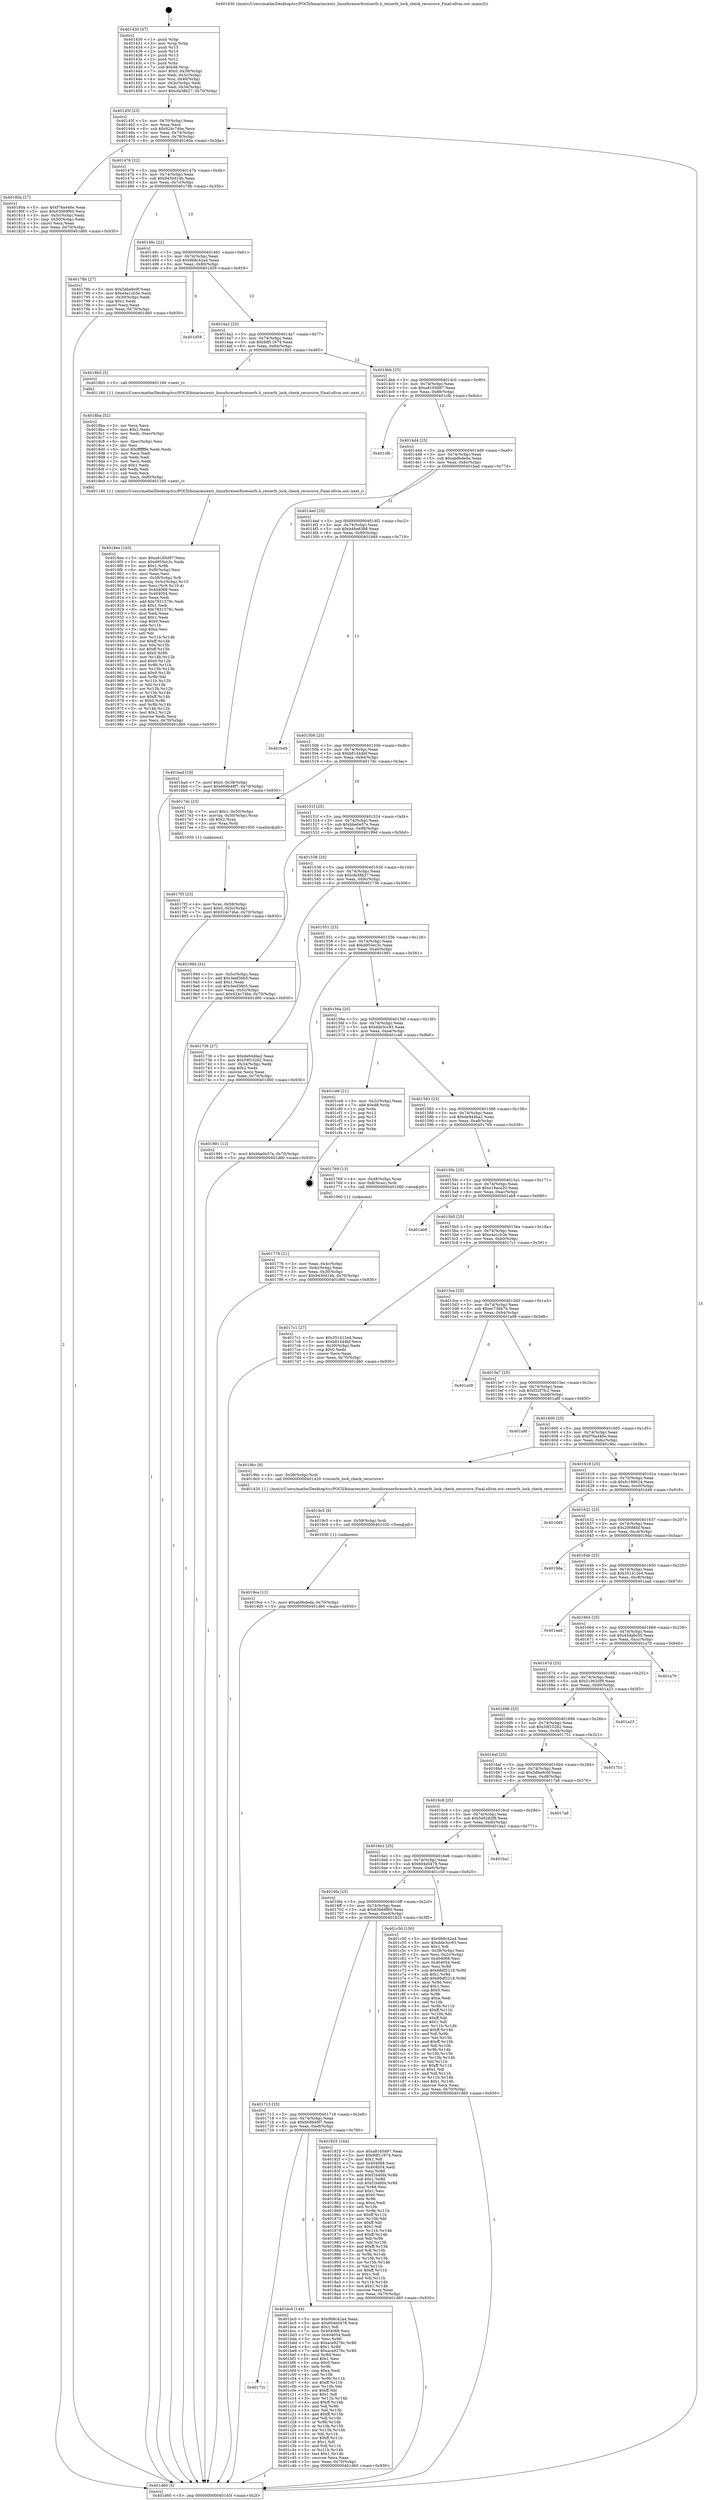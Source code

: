 digraph "0x401430" {
  label = "0x401430 (/mnt/c/Users/mathe/Desktop/tcc/POCII/binaries/extr_linuxfsreiserfsreiserfs.h_reiserfs_lock_check_recursive_Final-ollvm.out::main(0))"
  labelloc = "t"
  node[shape=record]

  Entry [label="",width=0.3,height=0.3,shape=circle,fillcolor=black,style=filled]
  "0x40145f" [label="{
     0x40145f [23]\l
     | [instrs]\l
     &nbsp;&nbsp;0x40145f \<+3\>: mov -0x70(%rbp),%eax\l
     &nbsp;&nbsp;0x401462 \<+2\>: mov %eax,%ecx\l
     &nbsp;&nbsp;0x401464 \<+6\>: sub $0x924c74be,%ecx\l
     &nbsp;&nbsp;0x40146a \<+3\>: mov %eax,-0x74(%rbp)\l
     &nbsp;&nbsp;0x40146d \<+3\>: mov %ecx,-0x78(%rbp)\l
     &nbsp;&nbsp;0x401470 \<+6\>: je 000000000040180a \<main+0x3da\>\l
  }"]
  "0x40180a" [label="{
     0x40180a [27]\l
     | [instrs]\l
     &nbsp;&nbsp;0x40180a \<+5\>: mov $0xf76a446e,%eax\l
     &nbsp;&nbsp;0x40180f \<+5\>: mov $0x63b69f60,%ecx\l
     &nbsp;&nbsp;0x401814 \<+3\>: mov -0x5c(%rbp),%edx\l
     &nbsp;&nbsp;0x401817 \<+3\>: cmp -0x50(%rbp),%edx\l
     &nbsp;&nbsp;0x40181a \<+3\>: cmovl %ecx,%eax\l
     &nbsp;&nbsp;0x40181d \<+3\>: mov %eax,-0x70(%rbp)\l
     &nbsp;&nbsp;0x401820 \<+5\>: jmp 0000000000401d60 \<main+0x930\>\l
  }"]
  "0x401476" [label="{
     0x401476 [22]\l
     | [instrs]\l
     &nbsp;&nbsp;0x401476 \<+5\>: jmp 000000000040147b \<main+0x4b\>\l
     &nbsp;&nbsp;0x40147b \<+3\>: mov -0x74(%rbp),%eax\l
     &nbsp;&nbsp;0x40147e \<+5\>: sub $0x9430d14b,%eax\l
     &nbsp;&nbsp;0x401483 \<+3\>: mov %eax,-0x7c(%rbp)\l
     &nbsp;&nbsp;0x401486 \<+6\>: je 000000000040178b \<main+0x35b\>\l
  }"]
  Exit [label="",width=0.3,height=0.3,shape=circle,fillcolor=black,style=filled,peripheries=2]
  "0x40178b" [label="{
     0x40178b [27]\l
     | [instrs]\l
     &nbsp;&nbsp;0x40178b \<+5\>: mov $0x5dbe9c0f,%eax\l
     &nbsp;&nbsp;0x401790 \<+5\>: mov $0xe4a1cb3e,%ecx\l
     &nbsp;&nbsp;0x401795 \<+3\>: mov -0x30(%rbp),%edx\l
     &nbsp;&nbsp;0x401798 \<+3\>: cmp $0x1,%edx\l
     &nbsp;&nbsp;0x40179b \<+3\>: cmovl %ecx,%eax\l
     &nbsp;&nbsp;0x40179e \<+3\>: mov %eax,-0x70(%rbp)\l
     &nbsp;&nbsp;0x4017a1 \<+5\>: jmp 0000000000401d60 \<main+0x930\>\l
  }"]
  "0x40148c" [label="{
     0x40148c [22]\l
     | [instrs]\l
     &nbsp;&nbsp;0x40148c \<+5\>: jmp 0000000000401491 \<main+0x61\>\l
     &nbsp;&nbsp;0x401491 \<+3\>: mov -0x74(%rbp),%eax\l
     &nbsp;&nbsp;0x401494 \<+5\>: sub $0x9b8c42a4,%eax\l
     &nbsp;&nbsp;0x401499 \<+3\>: mov %eax,-0x80(%rbp)\l
     &nbsp;&nbsp;0x40149c \<+6\>: je 0000000000401d59 \<main+0x929\>\l
  }"]
  "0x40172c" [label="{
     0x40172c\l
  }", style=dashed]
  "0x401d59" [label="{
     0x401d59\l
  }", style=dashed]
  "0x4014a2" [label="{
     0x4014a2 [25]\l
     | [instrs]\l
     &nbsp;&nbsp;0x4014a2 \<+5\>: jmp 00000000004014a7 \<main+0x77\>\l
     &nbsp;&nbsp;0x4014a7 \<+3\>: mov -0x74(%rbp),%eax\l
     &nbsp;&nbsp;0x4014aa \<+5\>: sub $0x9df11674,%eax\l
     &nbsp;&nbsp;0x4014af \<+6\>: mov %eax,-0x84(%rbp)\l
     &nbsp;&nbsp;0x4014b5 \<+6\>: je 00000000004018b5 \<main+0x485\>\l
  }"]
  "0x401bc0" [label="{
     0x401bc0 [144]\l
     | [instrs]\l
     &nbsp;&nbsp;0x401bc0 \<+5\>: mov $0x9b8c42a4,%eax\l
     &nbsp;&nbsp;0x401bc5 \<+5\>: mov $0x604e0478,%ecx\l
     &nbsp;&nbsp;0x401bca \<+2\>: mov $0x1,%dl\l
     &nbsp;&nbsp;0x401bcc \<+7\>: mov 0x404068,%esi\l
     &nbsp;&nbsp;0x401bd3 \<+7\>: mov 0x404054,%edi\l
     &nbsp;&nbsp;0x401bda \<+3\>: mov %esi,%r8d\l
     &nbsp;&nbsp;0x401bdd \<+7\>: sub $0xace9276c,%r8d\l
     &nbsp;&nbsp;0x401be4 \<+4\>: sub $0x1,%r8d\l
     &nbsp;&nbsp;0x401be8 \<+7\>: add $0xace9276c,%r8d\l
     &nbsp;&nbsp;0x401bef \<+4\>: imul %r8d,%esi\l
     &nbsp;&nbsp;0x401bf3 \<+3\>: and $0x1,%esi\l
     &nbsp;&nbsp;0x401bf6 \<+3\>: cmp $0x0,%esi\l
     &nbsp;&nbsp;0x401bf9 \<+4\>: sete %r9b\l
     &nbsp;&nbsp;0x401bfd \<+3\>: cmp $0xa,%edi\l
     &nbsp;&nbsp;0x401c00 \<+4\>: setl %r10b\l
     &nbsp;&nbsp;0x401c04 \<+3\>: mov %r9b,%r11b\l
     &nbsp;&nbsp;0x401c07 \<+4\>: xor $0xff,%r11b\l
     &nbsp;&nbsp;0x401c0b \<+3\>: mov %r10b,%bl\l
     &nbsp;&nbsp;0x401c0e \<+3\>: xor $0xff,%bl\l
     &nbsp;&nbsp;0x401c11 \<+3\>: xor $0x1,%dl\l
     &nbsp;&nbsp;0x401c14 \<+3\>: mov %r11b,%r14b\l
     &nbsp;&nbsp;0x401c17 \<+4\>: and $0xff,%r14b\l
     &nbsp;&nbsp;0x401c1b \<+3\>: and %dl,%r9b\l
     &nbsp;&nbsp;0x401c1e \<+3\>: mov %bl,%r15b\l
     &nbsp;&nbsp;0x401c21 \<+4\>: and $0xff,%r15b\l
     &nbsp;&nbsp;0x401c25 \<+3\>: and %dl,%r10b\l
     &nbsp;&nbsp;0x401c28 \<+3\>: or %r9b,%r14b\l
     &nbsp;&nbsp;0x401c2b \<+3\>: or %r10b,%r15b\l
     &nbsp;&nbsp;0x401c2e \<+3\>: xor %r15b,%r14b\l
     &nbsp;&nbsp;0x401c31 \<+3\>: or %bl,%r11b\l
     &nbsp;&nbsp;0x401c34 \<+4\>: xor $0xff,%r11b\l
     &nbsp;&nbsp;0x401c38 \<+3\>: or $0x1,%dl\l
     &nbsp;&nbsp;0x401c3b \<+3\>: and %dl,%r11b\l
     &nbsp;&nbsp;0x401c3e \<+3\>: or %r11b,%r14b\l
     &nbsp;&nbsp;0x401c41 \<+4\>: test $0x1,%r14b\l
     &nbsp;&nbsp;0x401c45 \<+3\>: cmovne %ecx,%eax\l
     &nbsp;&nbsp;0x401c48 \<+3\>: mov %eax,-0x70(%rbp)\l
     &nbsp;&nbsp;0x401c4b \<+5\>: jmp 0000000000401d60 \<main+0x930\>\l
  }"]
  "0x4018b5" [label="{
     0x4018b5 [5]\l
     | [instrs]\l
     &nbsp;&nbsp;0x4018b5 \<+5\>: call 0000000000401160 \<next_i\>\l
     | [calls]\l
     &nbsp;&nbsp;0x401160 \{1\} (/mnt/c/Users/mathe/Desktop/tcc/POCII/binaries/extr_linuxfsreiserfsreiserfs.h_reiserfs_lock_check_recursive_Final-ollvm.out::next_i)\l
  }"]
  "0x4014bb" [label="{
     0x4014bb [25]\l
     | [instrs]\l
     &nbsp;&nbsp;0x4014bb \<+5\>: jmp 00000000004014c0 \<main+0x90\>\l
     &nbsp;&nbsp;0x4014c0 \<+3\>: mov -0x74(%rbp),%eax\l
     &nbsp;&nbsp;0x4014c3 \<+5\>: sub $0xa8165d97,%eax\l
     &nbsp;&nbsp;0x4014c8 \<+6\>: mov %eax,-0x88(%rbp)\l
     &nbsp;&nbsp;0x4014ce \<+6\>: je 0000000000401cfb \<main+0x8cb\>\l
  }"]
  "0x4019ce" [label="{
     0x4019ce [12]\l
     | [instrs]\l
     &nbsp;&nbsp;0x4019ce \<+7\>: movl $0xab9bdeda,-0x70(%rbp)\l
     &nbsp;&nbsp;0x4019d5 \<+5\>: jmp 0000000000401d60 \<main+0x930\>\l
  }"]
  "0x401cfb" [label="{
     0x401cfb\l
  }", style=dashed]
  "0x4014d4" [label="{
     0x4014d4 [25]\l
     | [instrs]\l
     &nbsp;&nbsp;0x4014d4 \<+5\>: jmp 00000000004014d9 \<main+0xa9\>\l
     &nbsp;&nbsp;0x4014d9 \<+3\>: mov -0x74(%rbp),%eax\l
     &nbsp;&nbsp;0x4014dc \<+5\>: sub $0xab9bdeda,%eax\l
     &nbsp;&nbsp;0x4014e1 \<+6\>: mov %eax,-0x8c(%rbp)\l
     &nbsp;&nbsp;0x4014e7 \<+6\>: je 0000000000401bad \<main+0x77d\>\l
  }"]
  "0x4019c5" [label="{
     0x4019c5 [9]\l
     | [instrs]\l
     &nbsp;&nbsp;0x4019c5 \<+4\>: mov -0x58(%rbp),%rdi\l
     &nbsp;&nbsp;0x4019c9 \<+5\>: call 0000000000401030 \<free@plt\>\l
     | [calls]\l
     &nbsp;&nbsp;0x401030 \{1\} (unknown)\l
  }"]
  "0x401bad" [label="{
     0x401bad [19]\l
     | [instrs]\l
     &nbsp;&nbsp;0x401bad \<+7\>: movl $0x0,-0x38(%rbp)\l
     &nbsp;&nbsp;0x401bb4 \<+7\>: movl $0x669b48f7,-0x70(%rbp)\l
     &nbsp;&nbsp;0x401bbb \<+5\>: jmp 0000000000401d60 \<main+0x930\>\l
  }"]
  "0x4014ed" [label="{
     0x4014ed [25]\l
     | [instrs]\l
     &nbsp;&nbsp;0x4014ed \<+5\>: jmp 00000000004014f2 \<main+0xc2\>\l
     &nbsp;&nbsp;0x4014f2 \<+3\>: mov -0x74(%rbp),%eax\l
     &nbsp;&nbsp;0x4014f5 \<+5\>: sub $0xb48e8388,%eax\l
     &nbsp;&nbsp;0x4014fa \<+6\>: mov %eax,-0x90(%rbp)\l
     &nbsp;&nbsp;0x401500 \<+6\>: je 0000000000401b49 \<main+0x719\>\l
  }"]
  "0x4018ee" [label="{
     0x4018ee [163]\l
     | [instrs]\l
     &nbsp;&nbsp;0x4018ee \<+5\>: mov $0xa8165d97,%ecx\l
     &nbsp;&nbsp;0x4018f3 \<+5\>: mov $0xd955ec3c,%edx\l
     &nbsp;&nbsp;0x4018f8 \<+3\>: mov $0x1,%r8b\l
     &nbsp;&nbsp;0x4018fb \<+6\>: mov -0xf0(%rbp),%esi\l
     &nbsp;&nbsp;0x401901 \<+3\>: imul %eax,%esi\l
     &nbsp;&nbsp;0x401904 \<+4\>: mov -0x58(%rbp),%r9\l
     &nbsp;&nbsp;0x401908 \<+4\>: movslq -0x5c(%rbp),%r10\l
     &nbsp;&nbsp;0x40190c \<+4\>: mov %esi,(%r9,%r10,4)\l
     &nbsp;&nbsp;0x401910 \<+7\>: mov 0x404068,%eax\l
     &nbsp;&nbsp;0x401917 \<+7\>: mov 0x404054,%esi\l
     &nbsp;&nbsp;0x40191e \<+2\>: mov %eax,%edi\l
     &nbsp;&nbsp;0x401920 \<+6\>: add $0x7831579c,%edi\l
     &nbsp;&nbsp;0x401926 \<+3\>: sub $0x1,%edi\l
     &nbsp;&nbsp;0x401929 \<+6\>: sub $0x7831579c,%edi\l
     &nbsp;&nbsp;0x40192f \<+3\>: imul %edi,%eax\l
     &nbsp;&nbsp;0x401932 \<+3\>: and $0x1,%eax\l
     &nbsp;&nbsp;0x401935 \<+3\>: cmp $0x0,%eax\l
     &nbsp;&nbsp;0x401938 \<+4\>: sete %r11b\l
     &nbsp;&nbsp;0x40193c \<+3\>: cmp $0xa,%esi\l
     &nbsp;&nbsp;0x40193f \<+3\>: setl %bl\l
     &nbsp;&nbsp;0x401942 \<+3\>: mov %r11b,%r14b\l
     &nbsp;&nbsp;0x401945 \<+4\>: xor $0xff,%r14b\l
     &nbsp;&nbsp;0x401949 \<+3\>: mov %bl,%r15b\l
     &nbsp;&nbsp;0x40194c \<+4\>: xor $0xff,%r15b\l
     &nbsp;&nbsp;0x401950 \<+4\>: xor $0x0,%r8b\l
     &nbsp;&nbsp;0x401954 \<+3\>: mov %r14b,%r12b\l
     &nbsp;&nbsp;0x401957 \<+4\>: and $0x0,%r12b\l
     &nbsp;&nbsp;0x40195b \<+3\>: and %r8b,%r11b\l
     &nbsp;&nbsp;0x40195e \<+3\>: mov %r15b,%r13b\l
     &nbsp;&nbsp;0x401961 \<+4\>: and $0x0,%r13b\l
     &nbsp;&nbsp;0x401965 \<+3\>: and %r8b,%bl\l
     &nbsp;&nbsp;0x401968 \<+3\>: or %r11b,%r12b\l
     &nbsp;&nbsp;0x40196b \<+3\>: or %bl,%r13b\l
     &nbsp;&nbsp;0x40196e \<+3\>: xor %r13b,%r12b\l
     &nbsp;&nbsp;0x401971 \<+3\>: or %r15b,%r14b\l
     &nbsp;&nbsp;0x401974 \<+4\>: xor $0xff,%r14b\l
     &nbsp;&nbsp;0x401978 \<+4\>: or $0x0,%r8b\l
     &nbsp;&nbsp;0x40197c \<+3\>: and %r8b,%r14b\l
     &nbsp;&nbsp;0x40197f \<+3\>: or %r14b,%r12b\l
     &nbsp;&nbsp;0x401982 \<+4\>: test $0x1,%r12b\l
     &nbsp;&nbsp;0x401986 \<+3\>: cmovne %edx,%ecx\l
     &nbsp;&nbsp;0x401989 \<+3\>: mov %ecx,-0x70(%rbp)\l
     &nbsp;&nbsp;0x40198c \<+5\>: jmp 0000000000401d60 \<main+0x930\>\l
  }"]
  "0x401b49" [label="{
     0x401b49\l
  }", style=dashed]
  "0x401506" [label="{
     0x401506 [25]\l
     | [instrs]\l
     &nbsp;&nbsp;0x401506 \<+5\>: jmp 000000000040150b \<main+0xdb\>\l
     &nbsp;&nbsp;0x40150b \<+3\>: mov -0x74(%rbp),%eax\l
     &nbsp;&nbsp;0x40150e \<+5\>: sub $0xb81444bf,%eax\l
     &nbsp;&nbsp;0x401513 \<+6\>: mov %eax,-0x94(%rbp)\l
     &nbsp;&nbsp;0x401519 \<+6\>: je 00000000004017dc \<main+0x3ac\>\l
  }"]
  "0x4018ba" [label="{
     0x4018ba [52]\l
     | [instrs]\l
     &nbsp;&nbsp;0x4018ba \<+2\>: xor %ecx,%ecx\l
     &nbsp;&nbsp;0x4018bc \<+5\>: mov $0x2,%edx\l
     &nbsp;&nbsp;0x4018c1 \<+6\>: mov %edx,-0xec(%rbp)\l
     &nbsp;&nbsp;0x4018c7 \<+1\>: cltd\l
     &nbsp;&nbsp;0x4018c8 \<+6\>: mov -0xec(%rbp),%esi\l
     &nbsp;&nbsp;0x4018ce \<+2\>: idiv %esi\l
     &nbsp;&nbsp;0x4018d0 \<+6\>: imul $0xfffffffe,%edx,%edx\l
     &nbsp;&nbsp;0x4018d6 \<+2\>: mov %ecx,%edi\l
     &nbsp;&nbsp;0x4018d8 \<+2\>: sub %edx,%edi\l
     &nbsp;&nbsp;0x4018da \<+2\>: mov %ecx,%edx\l
     &nbsp;&nbsp;0x4018dc \<+3\>: sub $0x1,%edx\l
     &nbsp;&nbsp;0x4018df \<+2\>: add %edx,%edi\l
     &nbsp;&nbsp;0x4018e1 \<+2\>: sub %edi,%ecx\l
     &nbsp;&nbsp;0x4018e3 \<+6\>: mov %ecx,-0xf0(%rbp)\l
     &nbsp;&nbsp;0x4018e9 \<+5\>: call 0000000000401160 \<next_i\>\l
     | [calls]\l
     &nbsp;&nbsp;0x401160 \{1\} (/mnt/c/Users/mathe/Desktop/tcc/POCII/binaries/extr_linuxfsreiserfsreiserfs.h_reiserfs_lock_check_recursive_Final-ollvm.out::next_i)\l
  }"]
  "0x4017dc" [label="{
     0x4017dc [23]\l
     | [instrs]\l
     &nbsp;&nbsp;0x4017dc \<+7\>: movl $0x1,-0x50(%rbp)\l
     &nbsp;&nbsp;0x4017e3 \<+4\>: movslq -0x50(%rbp),%rax\l
     &nbsp;&nbsp;0x4017e7 \<+4\>: shl $0x2,%rax\l
     &nbsp;&nbsp;0x4017eb \<+3\>: mov %rax,%rdi\l
     &nbsp;&nbsp;0x4017ee \<+5\>: call 0000000000401050 \<malloc@plt\>\l
     | [calls]\l
     &nbsp;&nbsp;0x401050 \{1\} (unknown)\l
  }"]
  "0x40151f" [label="{
     0x40151f [25]\l
     | [instrs]\l
     &nbsp;&nbsp;0x40151f \<+5\>: jmp 0000000000401524 \<main+0xf4\>\l
     &nbsp;&nbsp;0x401524 \<+3\>: mov -0x74(%rbp),%eax\l
     &nbsp;&nbsp;0x401527 \<+5\>: sub $0xbbe0e57e,%eax\l
     &nbsp;&nbsp;0x40152c \<+6\>: mov %eax,-0x98(%rbp)\l
     &nbsp;&nbsp;0x401532 \<+6\>: je 000000000040199d \<main+0x56d\>\l
  }"]
  "0x401713" [label="{
     0x401713 [25]\l
     | [instrs]\l
     &nbsp;&nbsp;0x401713 \<+5\>: jmp 0000000000401718 \<main+0x2e8\>\l
     &nbsp;&nbsp;0x401718 \<+3\>: mov -0x74(%rbp),%eax\l
     &nbsp;&nbsp;0x40171b \<+5\>: sub $0x669b48f7,%eax\l
     &nbsp;&nbsp;0x401720 \<+6\>: mov %eax,-0xe8(%rbp)\l
     &nbsp;&nbsp;0x401726 \<+6\>: je 0000000000401bc0 \<main+0x790\>\l
  }"]
  "0x40199d" [label="{
     0x40199d [31]\l
     | [instrs]\l
     &nbsp;&nbsp;0x40199d \<+3\>: mov -0x5c(%rbp),%eax\l
     &nbsp;&nbsp;0x4019a0 \<+5\>: add $0x3eef36b5,%eax\l
     &nbsp;&nbsp;0x4019a5 \<+3\>: add $0x1,%eax\l
     &nbsp;&nbsp;0x4019a8 \<+5\>: sub $0x3eef36b5,%eax\l
     &nbsp;&nbsp;0x4019ad \<+3\>: mov %eax,-0x5c(%rbp)\l
     &nbsp;&nbsp;0x4019b0 \<+7\>: movl $0x924c74be,-0x70(%rbp)\l
     &nbsp;&nbsp;0x4019b7 \<+5\>: jmp 0000000000401d60 \<main+0x930\>\l
  }"]
  "0x401538" [label="{
     0x401538 [25]\l
     | [instrs]\l
     &nbsp;&nbsp;0x401538 \<+5\>: jmp 000000000040153d \<main+0x10d\>\l
     &nbsp;&nbsp;0x40153d \<+3\>: mov -0x74(%rbp),%eax\l
     &nbsp;&nbsp;0x401540 \<+5\>: sub $0xcfa38b27,%eax\l
     &nbsp;&nbsp;0x401545 \<+6\>: mov %eax,-0x9c(%rbp)\l
     &nbsp;&nbsp;0x40154b \<+6\>: je 0000000000401736 \<main+0x306\>\l
  }"]
  "0x401825" [label="{
     0x401825 [144]\l
     | [instrs]\l
     &nbsp;&nbsp;0x401825 \<+5\>: mov $0xa8165d97,%eax\l
     &nbsp;&nbsp;0x40182a \<+5\>: mov $0x9df11674,%ecx\l
     &nbsp;&nbsp;0x40182f \<+2\>: mov $0x1,%dl\l
     &nbsp;&nbsp;0x401831 \<+7\>: mov 0x404068,%esi\l
     &nbsp;&nbsp;0x401838 \<+7\>: mov 0x404054,%edi\l
     &nbsp;&nbsp;0x40183f \<+3\>: mov %esi,%r8d\l
     &nbsp;&nbsp;0x401842 \<+7\>: add $0xf1b4fd4,%r8d\l
     &nbsp;&nbsp;0x401849 \<+4\>: sub $0x1,%r8d\l
     &nbsp;&nbsp;0x40184d \<+7\>: sub $0xf1b4fd4,%r8d\l
     &nbsp;&nbsp;0x401854 \<+4\>: imul %r8d,%esi\l
     &nbsp;&nbsp;0x401858 \<+3\>: and $0x1,%esi\l
     &nbsp;&nbsp;0x40185b \<+3\>: cmp $0x0,%esi\l
     &nbsp;&nbsp;0x40185e \<+4\>: sete %r9b\l
     &nbsp;&nbsp;0x401862 \<+3\>: cmp $0xa,%edi\l
     &nbsp;&nbsp;0x401865 \<+4\>: setl %r10b\l
     &nbsp;&nbsp;0x401869 \<+3\>: mov %r9b,%r11b\l
     &nbsp;&nbsp;0x40186c \<+4\>: xor $0xff,%r11b\l
     &nbsp;&nbsp;0x401870 \<+3\>: mov %r10b,%bl\l
     &nbsp;&nbsp;0x401873 \<+3\>: xor $0xff,%bl\l
     &nbsp;&nbsp;0x401876 \<+3\>: xor $0x1,%dl\l
     &nbsp;&nbsp;0x401879 \<+3\>: mov %r11b,%r14b\l
     &nbsp;&nbsp;0x40187c \<+4\>: and $0xff,%r14b\l
     &nbsp;&nbsp;0x401880 \<+3\>: and %dl,%r9b\l
     &nbsp;&nbsp;0x401883 \<+3\>: mov %bl,%r15b\l
     &nbsp;&nbsp;0x401886 \<+4\>: and $0xff,%r15b\l
     &nbsp;&nbsp;0x40188a \<+3\>: and %dl,%r10b\l
     &nbsp;&nbsp;0x40188d \<+3\>: or %r9b,%r14b\l
     &nbsp;&nbsp;0x401890 \<+3\>: or %r10b,%r15b\l
     &nbsp;&nbsp;0x401893 \<+3\>: xor %r15b,%r14b\l
     &nbsp;&nbsp;0x401896 \<+3\>: or %bl,%r11b\l
     &nbsp;&nbsp;0x401899 \<+4\>: xor $0xff,%r11b\l
     &nbsp;&nbsp;0x40189d \<+3\>: or $0x1,%dl\l
     &nbsp;&nbsp;0x4018a0 \<+3\>: and %dl,%r11b\l
     &nbsp;&nbsp;0x4018a3 \<+3\>: or %r11b,%r14b\l
     &nbsp;&nbsp;0x4018a6 \<+4\>: test $0x1,%r14b\l
     &nbsp;&nbsp;0x4018aa \<+3\>: cmovne %ecx,%eax\l
     &nbsp;&nbsp;0x4018ad \<+3\>: mov %eax,-0x70(%rbp)\l
     &nbsp;&nbsp;0x4018b0 \<+5\>: jmp 0000000000401d60 \<main+0x930\>\l
  }"]
  "0x401736" [label="{
     0x401736 [27]\l
     | [instrs]\l
     &nbsp;&nbsp;0x401736 \<+5\>: mov $0xde944ba2,%eax\l
     &nbsp;&nbsp;0x40173b \<+5\>: mov $0x59f10262,%ecx\l
     &nbsp;&nbsp;0x401740 \<+3\>: mov -0x34(%rbp),%edx\l
     &nbsp;&nbsp;0x401743 \<+3\>: cmp $0x2,%edx\l
     &nbsp;&nbsp;0x401746 \<+3\>: cmovne %ecx,%eax\l
     &nbsp;&nbsp;0x401749 \<+3\>: mov %eax,-0x70(%rbp)\l
     &nbsp;&nbsp;0x40174c \<+5\>: jmp 0000000000401d60 \<main+0x930\>\l
  }"]
  "0x401551" [label="{
     0x401551 [25]\l
     | [instrs]\l
     &nbsp;&nbsp;0x401551 \<+5\>: jmp 0000000000401556 \<main+0x126\>\l
     &nbsp;&nbsp;0x401556 \<+3\>: mov -0x74(%rbp),%eax\l
     &nbsp;&nbsp;0x401559 \<+5\>: sub $0xd955ec3c,%eax\l
     &nbsp;&nbsp;0x40155e \<+6\>: mov %eax,-0xa0(%rbp)\l
     &nbsp;&nbsp;0x401564 \<+6\>: je 0000000000401991 \<main+0x561\>\l
  }"]
  "0x401d60" [label="{
     0x401d60 [5]\l
     | [instrs]\l
     &nbsp;&nbsp;0x401d60 \<+5\>: jmp 000000000040145f \<main+0x2f\>\l
  }"]
  "0x401430" [label="{
     0x401430 [47]\l
     | [instrs]\l
     &nbsp;&nbsp;0x401430 \<+1\>: push %rbp\l
     &nbsp;&nbsp;0x401431 \<+3\>: mov %rsp,%rbp\l
     &nbsp;&nbsp;0x401434 \<+2\>: push %r15\l
     &nbsp;&nbsp;0x401436 \<+2\>: push %r14\l
     &nbsp;&nbsp;0x401438 \<+2\>: push %r13\l
     &nbsp;&nbsp;0x40143a \<+2\>: push %r12\l
     &nbsp;&nbsp;0x40143c \<+1\>: push %rbx\l
     &nbsp;&nbsp;0x40143d \<+7\>: sub $0xd8,%rsp\l
     &nbsp;&nbsp;0x401444 \<+7\>: movl $0x0,-0x38(%rbp)\l
     &nbsp;&nbsp;0x40144b \<+3\>: mov %edi,-0x3c(%rbp)\l
     &nbsp;&nbsp;0x40144e \<+4\>: mov %rsi,-0x48(%rbp)\l
     &nbsp;&nbsp;0x401452 \<+3\>: mov -0x3c(%rbp),%edi\l
     &nbsp;&nbsp;0x401455 \<+3\>: mov %edi,-0x34(%rbp)\l
     &nbsp;&nbsp;0x401458 \<+7\>: movl $0xcfa38b27,-0x70(%rbp)\l
  }"]
  "0x4016fa" [label="{
     0x4016fa [25]\l
     | [instrs]\l
     &nbsp;&nbsp;0x4016fa \<+5\>: jmp 00000000004016ff \<main+0x2cf\>\l
     &nbsp;&nbsp;0x4016ff \<+3\>: mov -0x74(%rbp),%eax\l
     &nbsp;&nbsp;0x401702 \<+5\>: sub $0x63b69f60,%eax\l
     &nbsp;&nbsp;0x401707 \<+6\>: mov %eax,-0xe4(%rbp)\l
     &nbsp;&nbsp;0x40170d \<+6\>: je 0000000000401825 \<main+0x3f5\>\l
  }"]
  "0x401991" [label="{
     0x401991 [12]\l
     | [instrs]\l
     &nbsp;&nbsp;0x401991 \<+7\>: movl $0xbbe0e57e,-0x70(%rbp)\l
     &nbsp;&nbsp;0x401998 \<+5\>: jmp 0000000000401d60 \<main+0x930\>\l
  }"]
  "0x40156a" [label="{
     0x40156a [25]\l
     | [instrs]\l
     &nbsp;&nbsp;0x40156a \<+5\>: jmp 000000000040156f \<main+0x13f\>\l
     &nbsp;&nbsp;0x40156f \<+3\>: mov -0x74(%rbp),%eax\l
     &nbsp;&nbsp;0x401572 \<+5\>: sub $0xdde3cc93,%eax\l
     &nbsp;&nbsp;0x401577 \<+6\>: mov %eax,-0xa4(%rbp)\l
     &nbsp;&nbsp;0x40157d \<+6\>: je 0000000000401ce6 \<main+0x8b6\>\l
  }"]
  "0x401c50" [label="{
     0x401c50 [150]\l
     | [instrs]\l
     &nbsp;&nbsp;0x401c50 \<+5\>: mov $0x9b8c42a4,%eax\l
     &nbsp;&nbsp;0x401c55 \<+5\>: mov $0xdde3cc93,%ecx\l
     &nbsp;&nbsp;0x401c5a \<+2\>: mov $0x1,%dl\l
     &nbsp;&nbsp;0x401c5c \<+3\>: mov -0x38(%rbp),%esi\l
     &nbsp;&nbsp;0x401c5f \<+3\>: mov %esi,-0x2c(%rbp)\l
     &nbsp;&nbsp;0x401c62 \<+7\>: mov 0x404068,%esi\l
     &nbsp;&nbsp;0x401c69 \<+7\>: mov 0x404054,%edi\l
     &nbsp;&nbsp;0x401c70 \<+3\>: mov %esi,%r8d\l
     &nbsp;&nbsp;0x401c73 \<+7\>: sub $0x68df2218,%r8d\l
     &nbsp;&nbsp;0x401c7a \<+4\>: sub $0x1,%r8d\l
     &nbsp;&nbsp;0x401c7e \<+7\>: add $0x68df2218,%r8d\l
     &nbsp;&nbsp;0x401c85 \<+4\>: imul %r8d,%esi\l
     &nbsp;&nbsp;0x401c89 \<+3\>: and $0x1,%esi\l
     &nbsp;&nbsp;0x401c8c \<+3\>: cmp $0x0,%esi\l
     &nbsp;&nbsp;0x401c8f \<+4\>: sete %r9b\l
     &nbsp;&nbsp;0x401c93 \<+3\>: cmp $0xa,%edi\l
     &nbsp;&nbsp;0x401c96 \<+4\>: setl %r10b\l
     &nbsp;&nbsp;0x401c9a \<+3\>: mov %r9b,%r11b\l
     &nbsp;&nbsp;0x401c9d \<+4\>: xor $0xff,%r11b\l
     &nbsp;&nbsp;0x401ca1 \<+3\>: mov %r10b,%bl\l
     &nbsp;&nbsp;0x401ca4 \<+3\>: xor $0xff,%bl\l
     &nbsp;&nbsp;0x401ca7 \<+3\>: xor $0x1,%dl\l
     &nbsp;&nbsp;0x401caa \<+3\>: mov %r11b,%r14b\l
     &nbsp;&nbsp;0x401cad \<+4\>: and $0xff,%r14b\l
     &nbsp;&nbsp;0x401cb1 \<+3\>: and %dl,%r9b\l
     &nbsp;&nbsp;0x401cb4 \<+3\>: mov %bl,%r15b\l
     &nbsp;&nbsp;0x401cb7 \<+4\>: and $0xff,%r15b\l
     &nbsp;&nbsp;0x401cbb \<+3\>: and %dl,%r10b\l
     &nbsp;&nbsp;0x401cbe \<+3\>: or %r9b,%r14b\l
     &nbsp;&nbsp;0x401cc1 \<+3\>: or %r10b,%r15b\l
     &nbsp;&nbsp;0x401cc4 \<+3\>: xor %r15b,%r14b\l
     &nbsp;&nbsp;0x401cc7 \<+3\>: or %bl,%r11b\l
     &nbsp;&nbsp;0x401cca \<+4\>: xor $0xff,%r11b\l
     &nbsp;&nbsp;0x401cce \<+3\>: or $0x1,%dl\l
     &nbsp;&nbsp;0x401cd1 \<+3\>: and %dl,%r11b\l
     &nbsp;&nbsp;0x401cd4 \<+3\>: or %r11b,%r14b\l
     &nbsp;&nbsp;0x401cd7 \<+4\>: test $0x1,%r14b\l
     &nbsp;&nbsp;0x401cdb \<+3\>: cmovne %ecx,%eax\l
     &nbsp;&nbsp;0x401cde \<+3\>: mov %eax,-0x70(%rbp)\l
     &nbsp;&nbsp;0x401ce1 \<+5\>: jmp 0000000000401d60 \<main+0x930\>\l
  }"]
  "0x401ce6" [label="{
     0x401ce6 [21]\l
     | [instrs]\l
     &nbsp;&nbsp;0x401ce6 \<+3\>: mov -0x2c(%rbp),%eax\l
     &nbsp;&nbsp;0x401ce9 \<+7\>: add $0xd8,%rsp\l
     &nbsp;&nbsp;0x401cf0 \<+1\>: pop %rbx\l
     &nbsp;&nbsp;0x401cf1 \<+2\>: pop %r12\l
     &nbsp;&nbsp;0x401cf3 \<+2\>: pop %r13\l
     &nbsp;&nbsp;0x401cf5 \<+2\>: pop %r14\l
     &nbsp;&nbsp;0x401cf7 \<+2\>: pop %r15\l
     &nbsp;&nbsp;0x401cf9 \<+1\>: pop %rbp\l
     &nbsp;&nbsp;0x401cfa \<+1\>: ret\l
  }"]
  "0x401583" [label="{
     0x401583 [25]\l
     | [instrs]\l
     &nbsp;&nbsp;0x401583 \<+5\>: jmp 0000000000401588 \<main+0x158\>\l
     &nbsp;&nbsp;0x401588 \<+3\>: mov -0x74(%rbp),%eax\l
     &nbsp;&nbsp;0x40158b \<+5\>: sub $0xde944ba2,%eax\l
     &nbsp;&nbsp;0x401590 \<+6\>: mov %eax,-0xa8(%rbp)\l
     &nbsp;&nbsp;0x401596 \<+6\>: je 0000000000401769 \<main+0x339\>\l
  }"]
  "0x4016e1" [label="{
     0x4016e1 [25]\l
     | [instrs]\l
     &nbsp;&nbsp;0x4016e1 \<+5\>: jmp 00000000004016e6 \<main+0x2b6\>\l
     &nbsp;&nbsp;0x4016e6 \<+3\>: mov -0x74(%rbp),%eax\l
     &nbsp;&nbsp;0x4016e9 \<+5\>: sub $0x604e0478,%eax\l
     &nbsp;&nbsp;0x4016ee \<+6\>: mov %eax,-0xe0(%rbp)\l
     &nbsp;&nbsp;0x4016f4 \<+6\>: je 0000000000401c50 \<main+0x820\>\l
  }"]
  "0x401769" [label="{
     0x401769 [13]\l
     | [instrs]\l
     &nbsp;&nbsp;0x401769 \<+4\>: mov -0x48(%rbp),%rax\l
     &nbsp;&nbsp;0x40176d \<+4\>: mov 0x8(%rax),%rdi\l
     &nbsp;&nbsp;0x401771 \<+5\>: call 0000000000401060 \<atoi@plt\>\l
     | [calls]\l
     &nbsp;&nbsp;0x401060 \{1\} (unknown)\l
  }"]
  "0x40159c" [label="{
     0x40159c [25]\l
     | [instrs]\l
     &nbsp;&nbsp;0x40159c \<+5\>: jmp 00000000004015a1 \<main+0x171\>\l
     &nbsp;&nbsp;0x4015a1 \<+3\>: mov -0x74(%rbp),%eax\l
     &nbsp;&nbsp;0x4015a4 \<+5\>: sub $0xe18eca20,%eax\l
     &nbsp;&nbsp;0x4015a9 \<+6\>: mov %eax,-0xac(%rbp)\l
     &nbsp;&nbsp;0x4015af \<+6\>: je 0000000000401ab9 \<main+0x689\>\l
  }"]
  "0x401776" [label="{
     0x401776 [21]\l
     | [instrs]\l
     &nbsp;&nbsp;0x401776 \<+3\>: mov %eax,-0x4c(%rbp)\l
     &nbsp;&nbsp;0x401779 \<+3\>: mov -0x4c(%rbp),%eax\l
     &nbsp;&nbsp;0x40177c \<+3\>: mov %eax,-0x30(%rbp)\l
     &nbsp;&nbsp;0x40177f \<+7\>: movl $0x9430d14b,-0x70(%rbp)\l
     &nbsp;&nbsp;0x401786 \<+5\>: jmp 0000000000401d60 \<main+0x930\>\l
  }"]
  "0x401ba1" [label="{
     0x401ba1\l
  }", style=dashed]
  "0x401ab9" [label="{
     0x401ab9\l
  }", style=dashed]
  "0x4015b5" [label="{
     0x4015b5 [25]\l
     | [instrs]\l
     &nbsp;&nbsp;0x4015b5 \<+5\>: jmp 00000000004015ba \<main+0x18a\>\l
     &nbsp;&nbsp;0x4015ba \<+3\>: mov -0x74(%rbp),%eax\l
     &nbsp;&nbsp;0x4015bd \<+5\>: sub $0xe4a1cb3e,%eax\l
     &nbsp;&nbsp;0x4015c2 \<+6\>: mov %eax,-0xb0(%rbp)\l
     &nbsp;&nbsp;0x4015c8 \<+6\>: je 00000000004017c1 \<main+0x391\>\l
  }"]
  "0x4016c8" [label="{
     0x4016c8 [25]\l
     | [instrs]\l
     &nbsp;&nbsp;0x4016c8 \<+5\>: jmp 00000000004016cd \<main+0x29d\>\l
     &nbsp;&nbsp;0x4016cd \<+3\>: mov -0x74(%rbp),%eax\l
     &nbsp;&nbsp;0x4016d0 \<+5\>: sub $0x5e9282f8,%eax\l
     &nbsp;&nbsp;0x4016d5 \<+6\>: mov %eax,-0xdc(%rbp)\l
     &nbsp;&nbsp;0x4016db \<+6\>: je 0000000000401ba1 \<main+0x771\>\l
  }"]
  "0x4017c1" [label="{
     0x4017c1 [27]\l
     | [instrs]\l
     &nbsp;&nbsp;0x4017c1 \<+5\>: mov $0x351412e4,%eax\l
     &nbsp;&nbsp;0x4017c6 \<+5\>: mov $0xb81444bf,%ecx\l
     &nbsp;&nbsp;0x4017cb \<+3\>: mov -0x30(%rbp),%edx\l
     &nbsp;&nbsp;0x4017ce \<+3\>: cmp $0x0,%edx\l
     &nbsp;&nbsp;0x4017d1 \<+3\>: cmove %ecx,%eax\l
     &nbsp;&nbsp;0x4017d4 \<+3\>: mov %eax,-0x70(%rbp)\l
     &nbsp;&nbsp;0x4017d7 \<+5\>: jmp 0000000000401d60 \<main+0x930\>\l
  }"]
  "0x4015ce" [label="{
     0x4015ce [25]\l
     | [instrs]\l
     &nbsp;&nbsp;0x4015ce \<+5\>: jmp 00000000004015d3 \<main+0x1a3\>\l
     &nbsp;&nbsp;0x4015d3 \<+3\>: mov -0x74(%rbp),%eax\l
     &nbsp;&nbsp;0x4015d6 \<+5\>: sub $0xec736b7b,%eax\l
     &nbsp;&nbsp;0x4015db \<+6\>: mov %eax,-0xb4(%rbp)\l
     &nbsp;&nbsp;0x4015e1 \<+6\>: je 0000000000401a08 \<main+0x5d8\>\l
  }"]
  "0x4017f3" [label="{
     0x4017f3 [23]\l
     | [instrs]\l
     &nbsp;&nbsp;0x4017f3 \<+4\>: mov %rax,-0x58(%rbp)\l
     &nbsp;&nbsp;0x4017f7 \<+7\>: movl $0x0,-0x5c(%rbp)\l
     &nbsp;&nbsp;0x4017fe \<+7\>: movl $0x924c74be,-0x70(%rbp)\l
     &nbsp;&nbsp;0x401805 \<+5\>: jmp 0000000000401d60 \<main+0x930\>\l
  }"]
  "0x4017a6" [label="{
     0x4017a6\l
  }", style=dashed]
  "0x401a08" [label="{
     0x401a08\l
  }", style=dashed]
  "0x4015e7" [label="{
     0x4015e7 [25]\l
     | [instrs]\l
     &nbsp;&nbsp;0x4015e7 \<+5\>: jmp 00000000004015ec \<main+0x1bc\>\l
     &nbsp;&nbsp;0x4015ec \<+3\>: mov -0x74(%rbp),%eax\l
     &nbsp;&nbsp;0x4015ef \<+5\>: sub $0xf22f7fc2,%eax\l
     &nbsp;&nbsp;0x4015f4 \<+6\>: mov %eax,-0xb8(%rbp)\l
     &nbsp;&nbsp;0x4015fa \<+6\>: je 0000000000401a8f \<main+0x65f\>\l
  }"]
  "0x4016af" [label="{
     0x4016af [25]\l
     | [instrs]\l
     &nbsp;&nbsp;0x4016af \<+5\>: jmp 00000000004016b4 \<main+0x284\>\l
     &nbsp;&nbsp;0x4016b4 \<+3\>: mov -0x74(%rbp),%eax\l
     &nbsp;&nbsp;0x4016b7 \<+5\>: sub $0x5dbe9c0f,%eax\l
     &nbsp;&nbsp;0x4016bc \<+6\>: mov %eax,-0xd8(%rbp)\l
     &nbsp;&nbsp;0x4016c2 \<+6\>: je 00000000004017a6 \<main+0x376\>\l
  }"]
  "0x401a8f" [label="{
     0x401a8f\l
  }", style=dashed]
  "0x401600" [label="{
     0x401600 [25]\l
     | [instrs]\l
     &nbsp;&nbsp;0x401600 \<+5\>: jmp 0000000000401605 \<main+0x1d5\>\l
     &nbsp;&nbsp;0x401605 \<+3\>: mov -0x74(%rbp),%eax\l
     &nbsp;&nbsp;0x401608 \<+5\>: sub $0xf76a446e,%eax\l
     &nbsp;&nbsp;0x40160d \<+6\>: mov %eax,-0xbc(%rbp)\l
     &nbsp;&nbsp;0x401613 \<+6\>: je 00000000004019bc \<main+0x58c\>\l
  }"]
  "0x401751" [label="{
     0x401751\l
  }", style=dashed]
  "0x4019bc" [label="{
     0x4019bc [9]\l
     | [instrs]\l
     &nbsp;&nbsp;0x4019bc \<+4\>: mov -0x58(%rbp),%rdi\l
     &nbsp;&nbsp;0x4019c0 \<+5\>: call 0000000000401420 \<reiserfs_lock_check_recursive\>\l
     | [calls]\l
     &nbsp;&nbsp;0x401420 \{1\} (/mnt/c/Users/mathe/Desktop/tcc/POCII/binaries/extr_linuxfsreiserfsreiserfs.h_reiserfs_lock_check_recursive_Final-ollvm.out::reiserfs_lock_check_recursive)\l
  }"]
  "0x401619" [label="{
     0x401619 [25]\l
     | [instrs]\l
     &nbsp;&nbsp;0x401619 \<+5\>: jmp 000000000040161e \<main+0x1ee\>\l
     &nbsp;&nbsp;0x40161e \<+3\>: mov -0x74(%rbp),%eax\l
     &nbsp;&nbsp;0x401621 \<+5\>: sub $0xfc199624,%eax\l
     &nbsp;&nbsp;0x401626 \<+6\>: mov %eax,-0xc0(%rbp)\l
     &nbsp;&nbsp;0x40162c \<+6\>: je 0000000000401d48 \<main+0x918\>\l
  }"]
  "0x401696" [label="{
     0x401696 [25]\l
     | [instrs]\l
     &nbsp;&nbsp;0x401696 \<+5\>: jmp 000000000040169b \<main+0x26b\>\l
     &nbsp;&nbsp;0x40169b \<+3\>: mov -0x74(%rbp),%eax\l
     &nbsp;&nbsp;0x40169e \<+5\>: sub $0x59f10262,%eax\l
     &nbsp;&nbsp;0x4016a3 \<+6\>: mov %eax,-0xd4(%rbp)\l
     &nbsp;&nbsp;0x4016a9 \<+6\>: je 0000000000401751 \<main+0x321\>\l
  }"]
  "0x401d48" [label="{
     0x401d48\l
  }", style=dashed]
  "0x401632" [label="{
     0x401632 [25]\l
     | [instrs]\l
     &nbsp;&nbsp;0x401632 \<+5\>: jmp 0000000000401637 \<main+0x207\>\l
     &nbsp;&nbsp;0x401637 \<+3\>: mov -0x74(%rbp),%eax\l
     &nbsp;&nbsp;0x40163a \<+5\>: sub $0x20686bf,%eax\l
     &nbsp;&nbsp;0x40163f \<+6\>: mov %eax,-0xc4(%rbp)\l
     &nbsp;&nbsp;0x401645 \<+6\>: je 00000000004019da \<main+0x5aa\>\l
  }"]
  "0x401a23" [label="{
     0x401a23\l
  }", style=dashed]
  "0x4019da" [label="{
     0x4019da\l
  }", style=dashed]
  "0x40164b" [label="{
     0x40164b [25]\l
     | [instrs]\l
     &nbsp;&nbsp;0x40164b \<+5\>: jmp 0000000000401650 \<main+0x220\>\l
     &nbsp;&nbsp;0x401650 \<+3\>: mov -0x74(%rbp),%eax\l
     &nbsp;&nbsp;0x401653 \<+5\>: sub $0x351412e4,%eax\l
     &nbsp;&nbsp;0x401658 \<+6\>: mov %eax,-0xc8(%rbp)\l
     &nbsp;&nbsp;0x40165e \<+6\>: je 0000000000401aad \<main+0x67d\>\l
  }"]
  "0x40167d" [label="{
     0x40167d [25]\l
     | [instrs]\l
     &nbsp;&nbsp;0x40167d \<+5\>: jmp 0000000000401682 \<main+0x252\>\l
     &nbsp;&nbsp;0x401682 \<+3\>: mov -0x74(%rbp),%eax\l
     &nbsp;&nbsp;0x401685 \<+5\>: sub $0x519020f9,%eax\l
     &nbsp;&nbsp;0x40168a \<+6\>: mov %eax,-0xd0(%rbp)\l
     &nbsp;&nbsp;0x401690 \<+6\>: je 0000000000401a23 \<main+0x5f3\>\l
  }"]
  "0x401aad" [label="{
     0x401aad\l
  }", style=dashed]
  "0x401664" [label="{
     0x401664 [25]\l
     | [instrs]\l
     &nbsp;&nbsp;0x401664 \<+5\>: jmp 0000000000401669 \<main+0x239\>\l
     &nbsp;&nbsp;0x401669 \<+3\>: mov -0x74(%rbp),%eax\l
     &nbsp;&nbsp;0x40166c \<+5\>: sub $0x45da6c50,%eax\l
     &nbsp;&nbsp;0x401671 \<+6\>: mov %eax,-0xcc(%rbp)\l
     &nbsp;&nbsp;0x401677 \<+6\>: je 0000000000401a70 \<main+0x640\>\l
  }"]
  "0x401a70" [label="{
     0x401a70\l
  }", style=dashed]
  Entry -> "0x401430" [label=" 1"]
  "0x40145f" -> "0x40180a" [label=" 2"]
  "0x40145f" -> "0x401476" [label=" 14"]
  "0x401ce6" -> Exit [label=" 1"]
  "0x401476" -> "0x40178b" [label=" 1"]
  "0x401476" -> "0x40148c" [label=" 13"]
  "0x401c50" -> "0x401d60" [label=" 1"]
  "0x40148c" -> "0x401d59" [label=" 0"]
  "0x40148c" -> "0x4014a2" [label=" 13"]
  "0x401bc0" -> "0x401d60" [label=" 1"]
  "0x4014a2" -> "0x4018b5" [label=" 1"]
  "0x4014a2" -> "0x4014bb" [label=" 12"]
  "0x401713" -> "0x40172c" [label=" 0"]
  "0x4014bb" -> "0x401cfb" [label=" 0"]
  "0x4014bb" -> "0x4014d4" [label=" 12"]
  "0x401713" -> "0x401bc0" [label=" 1"]
  "0x4014d4" -> "0x401bad" [label=" 1"]
  "0x4014d4" -> "0x4014ed" [label=" 11"]
  "0x401bad" -> "0x401d60" [label=" 1"]
  "0x4014ed" -> "0x401b49" [label=" 0"]
  "0x4014ed" -> "0x401506" [label=" 11"]
  "0x4019ce" -> "0x401d60" [label=" 1"]
  "0x401506" -> "0x4017dc" [label=" 1"]
  "0x401506" -> "0x40151f" [label=" 10"]
  "0x4019c5" -> "0x4019ce" [label=" 1"]
  "0x40151f" -> "0x40199d" [label=" 1"]
  "0x40151f" -> "0x401538" [label=" 9"]
  "0x4019bc" -> "0x4019c5" [label=" 1"]
  "0x401538" -> "0x401736" [label=" 1"]
  "0x401538" -> "0x401551" [label=" 8"]
  "0x401736" -> "0x401d60" [label=" 1"]
  "0x401430" -> "0x40145f" [label=" 1"]
  "0x401d60" -> "0x40145f" [label=" 15"]
  "0x40199d" -> "0x401d60" [label=" 1"]
  "0x401551" -> "0x401991" [label=" 1"]
  "0x401551" -> "0x40156a" [label=" 7"]
  "0x4018ee" -> "0x401d60" [label=" 1"]
  "0x40156a" -> "0x401ce6" [label=" 1"]
  "0x40156a" -> "0x401583" [label=" 6"]
  "0x4018ba" -> "0x4018ee" [label=" 1"]
  "0x401583" -> "0x401769" [label=" 1"]
  "0x401583" -> "0x40159c" [label=" 5"]
  "0x401769" -> "0x401776" [label=" 1"]
  "0x401776" -> "0x401d60" [label=" 1"]
  "0x40178b" -> "0x401d60" [label=" 1"]
  "0x401825" -> "0x401d60" [label=" 1"]
  "0x40159c" -> "0x401ab9" [label=" 0"]
  "0x40159c" -> "0x4015b5" [label=" 5"]
  "0x4016fa" -> "0x401713" [label=" 1"]
  "0x4015b5" -> "0x4017c1" [label=" 1"]
  "0x4015b5" -> "0x4015ce" [label=" 4"]
  "0x4017c1" -> "0x401d60" [label=" 1"]
  "0x4017dc" -> "0x4017f3" [label=" 1"]
  "0x4017f3" -> "0x401d60" [label=" 1"]
  "0x40180a" -> "0x401d60" [label=" 2"]
  "0x401991" -> "0x401d60" [label=" 1"]
  "0x4015ce" -> "0x401a08" [label=" 0"]
  "0x4015ce" -> "0x4015e7" [label=" 4"]
  "0x4016e1" -> "0x4016fa" [label=" 2"]
  "0x4015e7" -> "0x401a8f" [label=" 0"]
  "0x4015e7" -> "0x401600" [label=" 4"]
  "0x4018b5" -> "0x4018ba" [label=" 1"]
  "0x401600" -> "0x4019bc" [label=" 1"]
  "0x401600" -> "0x401619" [label=" 3"]
  "0x4016c8" -> "0x4016e1" [label=" 3"]
  "0x401619" -> "0x401d48" [label=" 0"]
  "0x401619" -> "0x401632" [label=" 3"]
  "0x4016fa" -> "0x401825" [label=" 1"]
  "0x401632" -> "0x4019da" [label=" 0"]
  "0x401632" -> "0x40164b" [label=" 3"]
  "0x4016af" -> "0x4016c8" [label=" 3"]
  "0x40164b" -> "0x401aad" [label=" 0"]
  "0x40164b" -> "0x401664" [label=" 3"]
  "0x4016e1" -> "0x401c50" [label=" 1"]
  "0x401664" -> "0x401a70" [label=" 0"]
  "0x401664" -> "0x40167d" [label=" 3"]
  "0x4016af" -> "0x4017a6" [label=" 0"]
  "0x40167d" -> "0x401a23" [label=" 0"]
  "0x40167d" -> "0x401696" [label=" 3"]
  "0x4016c8" -> "0x401ba1" [label=" 0"]
  "0x401696" -> "0x401751" [label=" 0"]
  "0x401696" -> "0x4016af" [label=" 3"]
}

